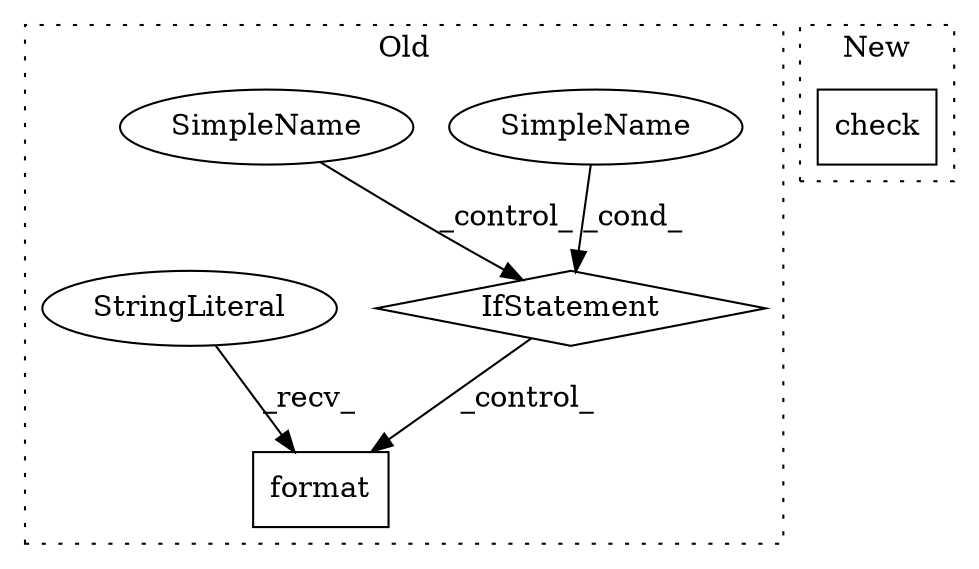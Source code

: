 digraph G {
subgraph cluster0 {
1 [label="format" a="32" s="1321,1339" l="7,1" shape="box"];
3 [label="IfStatement" a="25" s="1155,1198" l="12,2" shape="diamond"];
4 [label="SimpleName" a="42" s="" l="" shape="ellipse"];
5 [label="SimpleName" a="42" s="" l="" shape="ellipse"];
6 [label="StringLiteral" a="45" s="1229" l="91" shape="ellipse"];
label = "Old";
style="dotted";
}
subgraph cluster1 {
2 [label="check" a="32" s="696,727" l="6,1" shape="box"];
label = "New";
style="dotted";
}
3 -> 1 [label="_control_"];
4 -> 3 [label="_cond_"];
5 -> 3 [label="_control_"];
6 -> 1 [label="_recv_"];
}